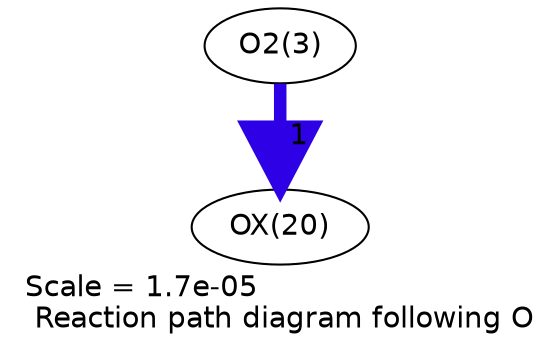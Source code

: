 digraph reaction_paths {
center=1;
s5 -> s36[fontname="Helvetica", penwidth=6, arrowsize=3, color="0.7, 1.5, 0.9"
, label=" 1"];
s5 [ fontname="Helvetica", label="O2(3)"];
s36 [ fontname="Helvetica", label="OX(20)"];
 label = "Scale = 1.7e-05\l Reaction path diagram following O";
 fontname = "Helvetica";
}

